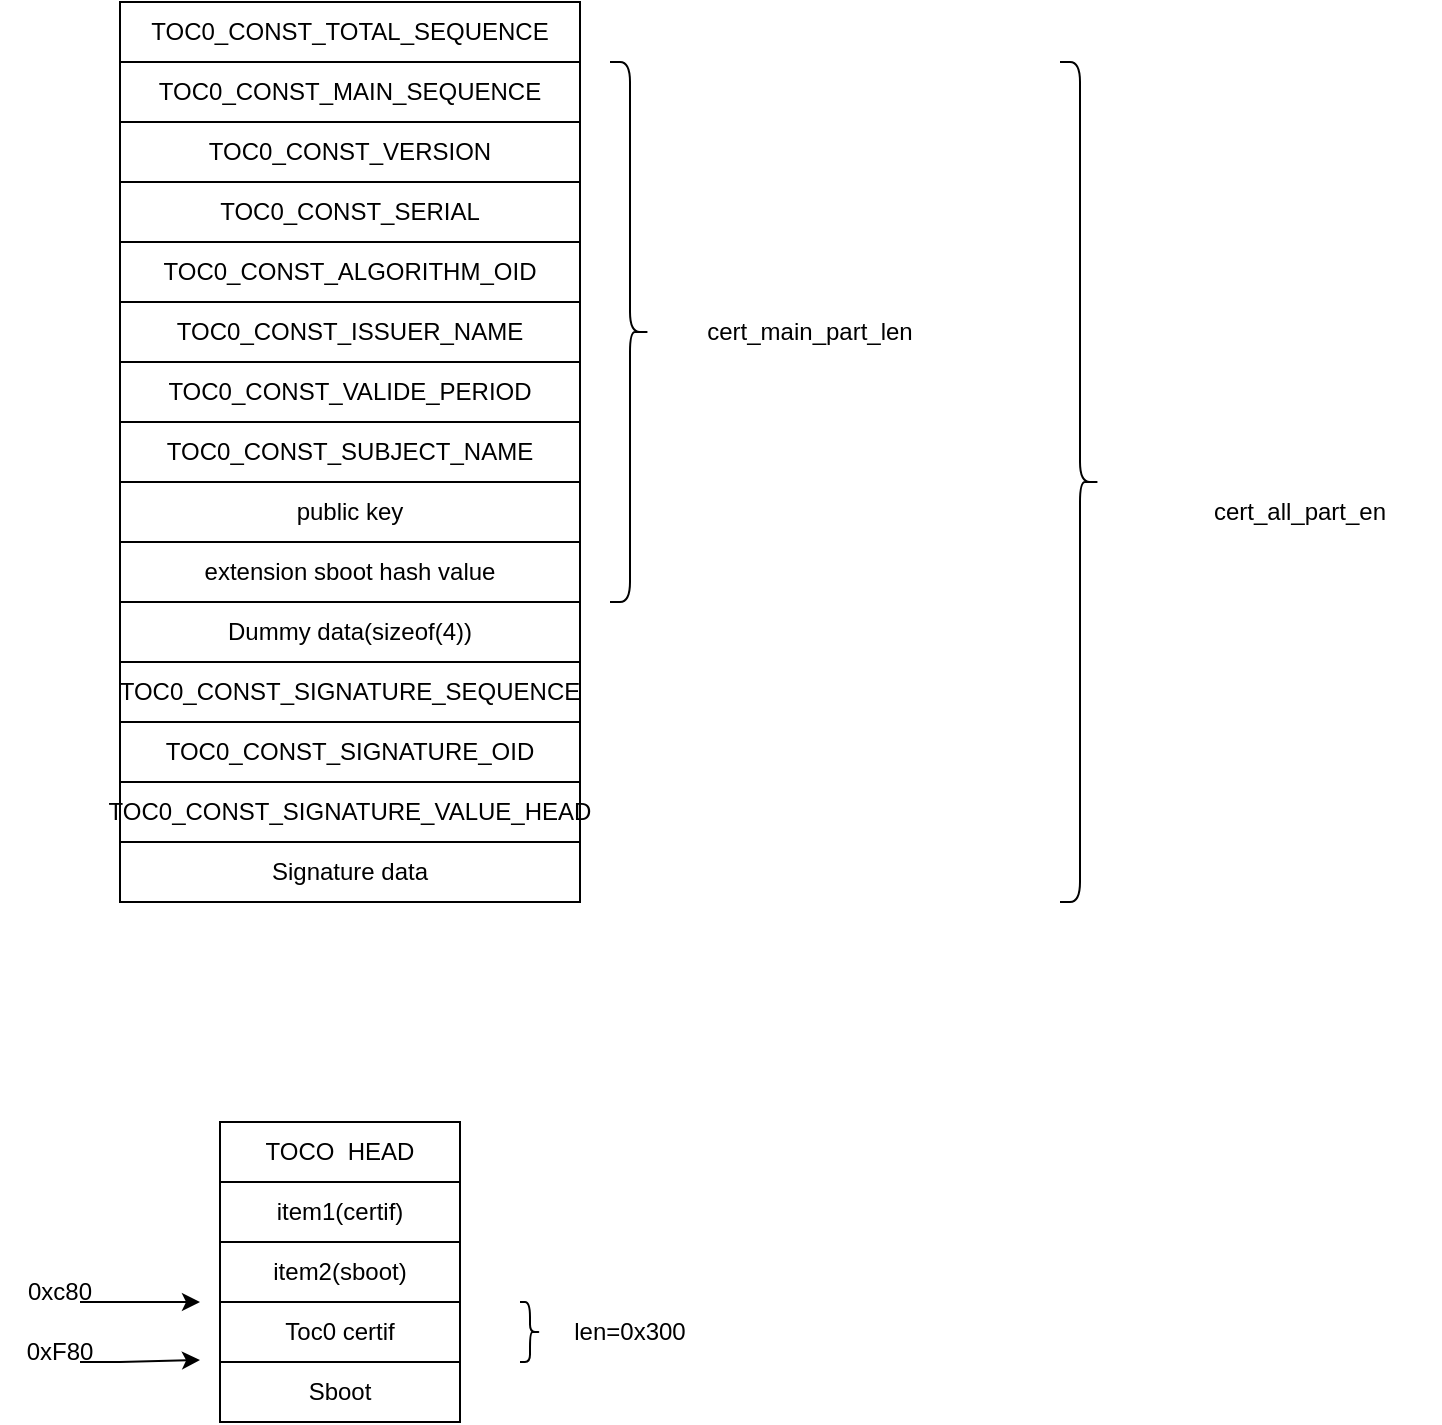 <mxfile version="21.4.0" type="github">
  <diagram name="Page-1" id="bhDMWvnnnsmSmIuoPUf2">
    <mxGraphModel dx="1434" dy="884" grid="1" gridSize="10" guides="1" tooltips="1" connect="1" arrows="1" fold="1" page="1" pageScale="1" pageWidth="850" pageHeight="1100" math="0" shadow="0">
      <root>
        <mxCell id="0" />
        <mxCell id="1" parent="0" />
        <mxCell id="DNya7Jkh1skZqDEUOs5Z-2" value="TOC0_CONST_TOTAL_SEQUENCE" style="rounded=0;whiteSpace=wrap;html=1;" parent="1" vertex="1">
          <mxGeometry x="160" y="80" width="230" height="30" as="geometry" />
        </mxCell>
        <mxCell id="DNya7Jkh1skZqDEUOs5Z-3" value="TOC0_CONST_MAIN_SEQUENCE" style="rounded=0;whiteSpace=wrap;html=1;" parent="1" vertex="1">
          <mxGeometry x="160" y="110" width="230" height="30" as="geometry" />
        </mxCell>
        <mxCell id="DNya7Jkh1skZqDEUOs5Z-4" value="TOC0_CONST_VERSION" style="rounded=0;whiteSpace=wrap;html=1;" parent="1" vertex="1">
          <mxGeometry x="160" y="140" width="230" height="30" as="geometry" />
        </mxCell>
        <mxCell id="DNya7Jkh1skZqDEUOs5Z-5" value="TOC0_CONST_SERIAL" style="rounded=0;whiteSpace=wrap;html=1;" parent="1" vertex="1">
          <mxGeometry x="160" y="170" width="230" height="30" as="geometry" />
        </mxCell>
        <mxCell id="DNya7Jkh1skZqDEUOs5Z-6" value="TOC0_CONST_ALGORITHM_OID" style="rounded=0;whiteSpace=wrap;html=1;" parent="1" vertex="1">
          <mxGeometry x="160" y="200" width="230" height="30" as="geometry" />
        </mxCell>
        <mxCell id="DNya7Jkh1skZqDEUOs5Z-7" value="TOC0_CONST_ISSUER_NAME" style="rounded=0;whiteSpace=wrap;html=1;" parent="1" vertex="1">
          <mxGeometry x="160" y="230" width="230" height="30" as="geometry" />
        </mxCell>
        <mxCell id="DNya7Jkh1skZqDEUOs5Z-8" value="TOC0_CONST_VALIDE_PERIOD" style="rounded=0;whiteSpace=wrap;html=1;" parent="1" vertex="1">
          <mxGeometry x="160" y="260" width="230" height="30" as="geometry" />
        </mxCell>
        <mxCell id="DNya7Jkh1skZqDEUOs5Z-9" value="TOC0_CONST_SUBJECT_NAME" style="rounded=0;whiteSpace=wrap;html=1;" parent="1" vertex="1">
          <mxGeometry x="160" y="290" width="230" height="30" as="geometry" />
        </mxCell>
        <mxCell id="DNya7Jkh1skZqDEUOs5Z-10" value="public key" style="rounded=0;whiteSpace=wrap;html=1;" parent="1" vertex="1">
          <mxGeometry x="160" y="320" width="230" height="30" as="geometry" />
        </mxCell>
        <mxCell id="DNya7Jkh1skZqDEUOs5Z-11" value="extension sboot hash value" style="rounded=0;whiteSpace=wrap;html=1;" parent="1" vertex="1">
          <mxGeometry x="160" y="350" width="230" height="30" as="geometry" />
        </mxCell>
        <mxCell id="DNya7Jkh1skZqDEUOs5Z-12" value="Dummy data(sizeof(4))" style="rounded=0;whiteSpace=wrap;html=1;" parent="1" vertex="1">
          <mxGeometry x="160" y="380" width="230" height="30" as="geometry" />
        </mxCell>
        <mxCell id="DNya7Jkh1skZqDEUOs5Z-13" value="TOC0_CONST_SIGNATURE_SEQUENCE" style="rounded=0;whiteSpace=wrap;html=1;" parent="1" vertex="1">
          <mxGeometry x="160" y="410" width="230" height="30" as="geometry" />
        </mxCell>
        <mxCell id="DNya7Jkh1skZqDEUOs5Z-14" value="TOC0_CONST_SIGNATURE_OID" style="rounded=0;whiteSpace=wrap;html=1;" parent="1" vertex="1">
          <mxGeometry x="160" y="440" width="230" height="30" as="geometry" />
        </mxCell>
        <mxCell id="DNya7Jkh1skZqDEUOs5Z-15" value="TOC0_CONST_SIGNATURE_VALUE_HEAD" style="rounded=0;whiteSpace=wrap;html=1;" parent="1" vertex="1">
          <mxGeometry x="160" y="470" width="230" height="30" as="geometry" />
        </mxCell>
        <mxCell id="DNya7Jkh1skZqDEUOs5Z-16" value="" style="shape=curlyBracket;whiteSpace=wrap;html=1;rounded=1;flipH=1;labelPosition=right;verticalLabelPosition=middle;align=left;verticalAlign=middle;" parent="1" vertex="1">
          <mxGeometry x="405" y="110" width="20" height="270" as="geometry" />
        </mxCell>
        <mxCell id="DNya7Jkh1skZqDEUOs5Z-17" value="cert_main_part_len&lt;br&gt;" style="text;html=1;strokeColor=none;fillColor=none;align=center;verticalAlign=middle;whiteSpace=wrap;rounded=0;" parent="1" vertex="1">
          <mxGeometry x="430" y="230" width="150" height="30" as="geometry" />
        </mxCell>
        <mxCell id="DNya7Jkh1skZqDEUOs5Z-18" value="Signature data" style="rounded=0;whiteSpace=wrap;html=1;" parent="1" vertex="1">
          <mxGeometry x="160" y="500" width="230" height="30" as="geometry" />
        </mxCell>
        <mxCell id="DNya7Jkh1skZqDEUOs5Z-20" value="" style="shape=curlyBracket;whiteSpace=wrap;html=1;rounded=1;flipH=1;labelPosition=right;verticalLabelPosition=middle;align=left;verticalAlign=middle;" parent="1" vertex="1">
          <mxGeometry x="630" y="110" width="20" height="420" as="geometry" />
        </mxCell>
        <mxCell id="DNya7Jkh1skZqDEUOs5Z-21" value="cert_all_part_en" style="text;html=1;strokeColor=none;fillColor=none;align=center;verticalAlign=middle;whiteSpace=wrap;rounded=0;" parent="1" vertex="1">
          <mxGeometry x="680" y="320" width="140" height="30" as="geometry" />
        </mxCell>
        <mxCell id="muws-hIvyTuD5fBIdDaZ-3" value="item1(certif)" style="rounded=0;whiteSpace=wrap;html=1;" vertex="1" parent="1">
          <mxGeometry x="210" y="670" width="120" height="30" as="geometry" />
        </mxCell>
        <mxCell id="muws-hIvyTuD5fBIdDaZ-4" value="item2(sboot)" style="rounded=0;whiteSpace=wrap;html=1;" vertex="1" parent="1">
          <mxGeometry x="210" y="700" width="120" height="30" as="geometry" />
        </mxCell>
        <mxCell id="muws-hIvyTuD5fBIdDaZ-5" value="Toc0 certif" style="rounded=0;whiteSpace=wrap;html=1;" vertex="1" parent="1">
          <mxGeometry x="210" y="730" width="120" height="30" as="geometry" />
        </mxCell>
        <mxCell id="muws-hIvyTuD5fBIdDaZ-6" value="Sboot" style="rounded=0;whiteSpace=wrap;html=1;" vertex="1" parent="1">
          <mxGeometry x="210" y="760" width="120" height="30" as="geometry" />
        </mxCell>
        <mxCell id="muws-hIvyTuD5fBIdDaZ-7" value="" style="endArrow=classic;html=1;rounded=0;" edge="1" parent="1">
          <mxGeometry width="50" height="50" relative="1" as="geometry">
            <mxPoint x="140" y="730" as="sourcePoint" />
            <mxPoint x="200" y="730" as="targetPoint" />
          </mxGeometry>
        </mxCell>
        <mxCell id="muws-hIvyTuD5fBIdDaZ-8" value="0xc80" style="text;html=1;strokeColor=none;fillColor=none;align=center;verticalAlign=middle;whiteSpace=wrap;rounded=0;" vertex="1" parent="1">
          <mxGeometry x="100" y="710" width="60" height="30" as="geometry" />
        </mxCell>
        <mxCell id="muws-hIvyTuD5fBIdDaZ-9" value="" style="endArrow=classic;html=1;rounded=0;" edge="1" parent="1">
          <mxGeometry width="50" height="50" relative="1" as="geometry">
            <mxPoint x="140" y="760" as="sourcePoint" />
            <mxPoint x="200" y="759" as="targetPoint" />
            <Array as="points">
              <mxPoint x="160" y="760" />
            </Array>
          </mxGeometry>
        </mxCell>
        <mxCell id="muws-hIvyTuD5fBIdDaZ-11" value="TOCO&amp;nbsp; HEAD" style="rounded=0;whiteSpace=wrap;html=1;" vertex="1" parent="1">
          <mxGeometry x="210" y="640" width="120" height="30" as="geometry" />
        </mxCell>
        <mxCell id="muws-hIvyTuD5fBIdDaZ-14" value="" style="shape=curlyBracket;whiteSpace=wrap;html=1;rounded=1;flipH=1;labelPosition=right;verticalLabelPosition=middle;align=left;verticalAlign=middle;" vertex="1" parent="1">
          <mxGeometry x="360" y="730" width="10" height="30" as="geometry" />
        </mxCell>
        <mxCell id="muws-hIvyTuD5fBIdDaZ-17" value="len=0x300" style="text;html=1;strokeColor=none;fillColor=none;align=center;verticalAlign=middle;whiteSpace=wrap;rounded=0;" vertex="1" parent="1">
          <mxGeometry x="385" y="730" width="60" height="30" as="geometry" />
        </mxCell>
        <mxCell id="muws-hIvyTuD5fBIdDaZ-19" value="0xF80" style="text;html=1;strokeColor=none;fillColor=none;align=center;verticalAlign=middle;whiteSpace=wrap;rounded=0;" vertex="1" parent="1">
          <mxGeometry x="100" y="740" width="60" height="30" as="geometry" />
        </mxCell>
      </root>
    </mxGraphModel>
  </diagram>
</mxfile>
